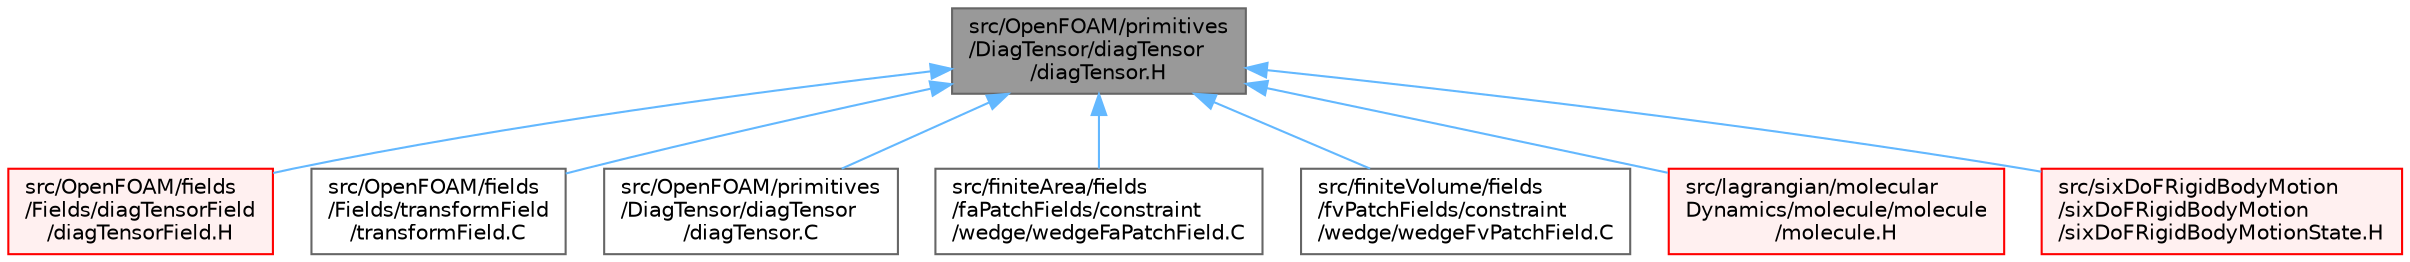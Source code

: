 digraph "src/OpenFOAM/primitives/DiagTensor/diagTensor/diagTensor.H"
{
 // LATEX_PDF_SIZE
  bgcolor="transparent";
  edge [fontname=Helvetica,fontsize=10,labelfontname=Helvetica,labelfontsize=10];
  node [fontname=Helvetica,fontsize=10,shape=box,height=0.2,width=0.4];
  Node1 [id="Node000001",label="src/OpenFOAM/primitives\l/DiagTensor/diagTensor\l/diagTensor.H",height=0.2,width=0.4,color="gray40", fillcolor="grey60", style="filled", fontcolor="black",tooltip=" "];
  Node1 -> Node2 [id="edge1_Node000001_Node000002",dir="back",color="steelblue1",style="solid",tooltip=" "];
  Node2 [id="Node000002",label="src/OpenFOAM/fields\l/Fields/diagTensorField\l/diagTensorField.H",height=0.2,width=0.4,color="red", fillcolor="#FFF0F0", style="filled",URL="$diagTensorField_8H.html",tooltip=" "];
  Node1 -> Node757 [id="edge2_Node000001_Node000757",dir="back",color="steelblue1",style="solid",tooltip=" "];
  Node757 [id="Node000757",label="src/OpenFOAM/fields\l/Fields/transformField\l/transformField.C",height=0.2,width=0.4,color="grey40", fillcolor="white", style="filled",URL="$transformField_8C.html",tooltip=" "];
  Node1 -> Node758 [id="edge3_Node000001_Node000758",dir="back",color="steelblue1",style="solid",tooltip=" "];
  Node758 [id="Node000758",label="src/OpenFOAM/primitives\l/DiagTensor/diagTensor\l/diagTensor.C",height=0.2,width=0.4,color="grey40", fillcolor="white", style="filled",URL="$diagTensor_8C.html",tooltip="DiagTensor of scalars."];
  Node1 -> Node759 [id="edge4_Node000001_Node000759",dir="back",color="steelblue1",style="solid",tooltip=" "];
  Node759 [id="Node000759",label="src/finiteArea/fields\l/faPatchFields/constraint\l/wedge/wedgeFaPatchField.C",height=0.2,width=0.4,color="grey40", fillcolor="white", style="filled",URL="$wedgeFaPatchField_8C.html",tooltip=" "];
  Node1 -> Node760 [id="edge5_Node000001_Node000760",dir="back",color="steelblue1",style="solid",tooltip=" "];
  Node760 [id="Node000760",label="src/finiteVolume/fields\l/fvPatchFields/constraint\l/wedge/wedgeFvPatchField.C",height=0.2,width=0.4,color="grey40", fillcolor="white", style="filled",URL="$wedgeFvPatchField_8C.html",tooltip=" "];
  Node1 -> Node283 [id="edge6_Node000001_Node000283",dir="back",color="steelblue1",style="solid",tooltip=" "];
  Node283 [id="Node000283",label="src/lagrangian/molecular\lDynamics/molecule/molecule\l/molecule.H",height=0.2,width=0.4,color="red", fillcolor="#FFF0F0", style="filled",URL="$molecule_8H.html",tooltip=" "];
  Node1 -> Node761 [id="edge7_Node000001_Node000761",dir="back",color="steelblue1",style="solid",tooltip=" "];
  Node761 [id="Node000761",label="src/sixDoFRigidBodyMotion\l/sixDoFRigidBodyMotion\l/sixDoFRigidBodyMotionState.H",height=0.2,width=0.4,color="red", fillcolor="#FFF0F0", style="filled",URL="$sixDoFRigidBodyMotionState_8H.html",tooltip=" "];
}
